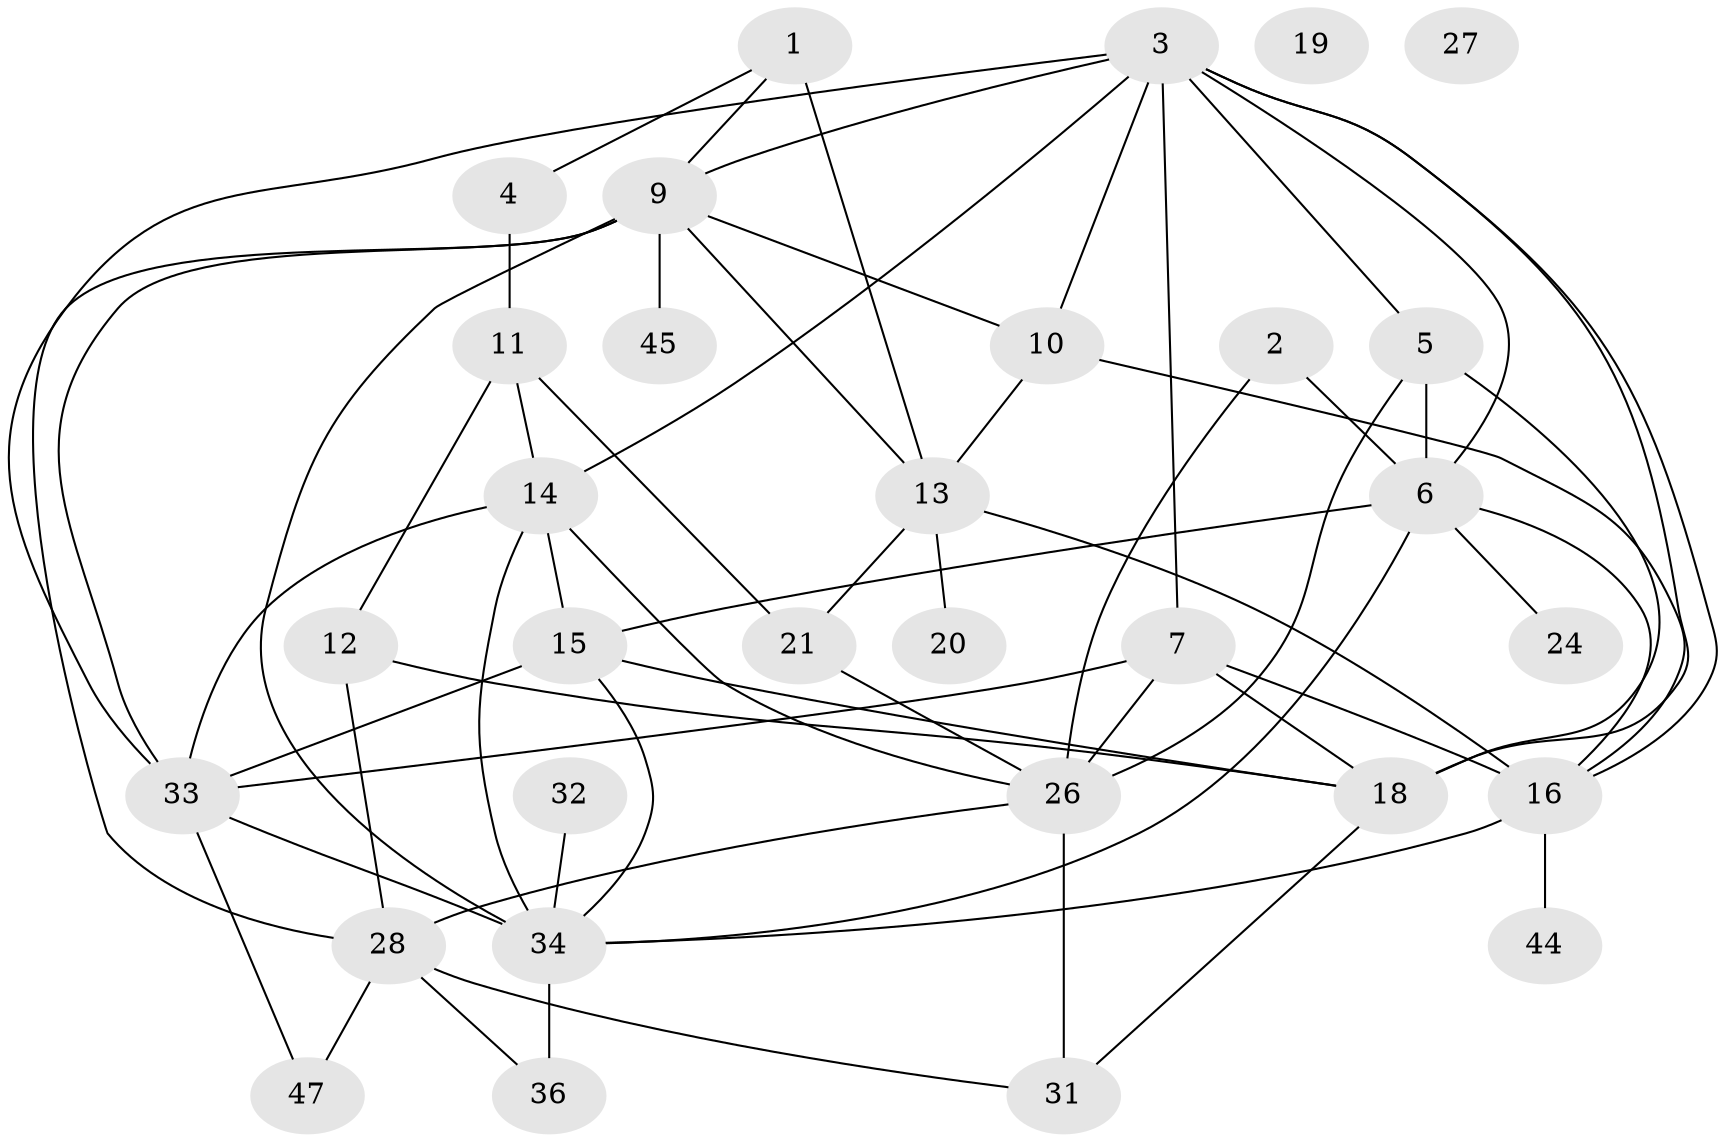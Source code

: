 // original degree distribution, {4: 0.26, 2: 0.12, 6: 0.1, 3: 0.2, 5: 0.14, 0: 0.04, 1: 0.12, 7: 0.02}
// Generated by graph-tools (version 1.1) at 2025/41/03/06/25 10:41:21]
// undirected, 31 vertices, 62 edges
graph export_dot {
graph [start="1"]
  node [color=gray90,style=filled];
  1 [super="+50"];
  2;
  3 [super="+35"];
  4 [super="+49"];
  5 [super="+8"];
  6 [super="+23"];
  7 [super="+41"];
  9 [super="+17"];
  10;
  11;
  12;
  13 [super="+48"];
  14 [super="+22"];
  15 [super="+30"];
  16 [super="+40"];
  18 [super="+29"];
  19;
  20;
  21;
  24 [super="+25"];
  26 [super="+43"];
  27;
  28 [super="+42"];
  31 [super="+39"];
  32;
  33 [super="+37"];
  34 [super="+46"];
  36 [super="+38"];
  44;
  45;
  47;
  1 -- 4;
  1 -- 9;
  1 -- 13 [weight=2];
  2 -- 6;
  2 -- 26;
  3 -- 7;
  3 -- 10;
  3 -- 16;
  3 -- 5;
  3 -- 18;
  3 -- 33;
  3 -- 6;
  3 -- 9;
  3 -- 14;
  4 -- 11;
  5 -- 6;
  5 -- 26;
  5 -- 18;
  6 -- 16;
  6 -- 15;
  6 -- 34;
  6 -- 24;
  7 -- 26 [weight=2];
  7 -- 33 [weight=2];
  7 -- 18;
  7 -- 16;
  9 -- 33;
  9 -- 34;
  9 -- 45;
  9 -- 10;
  9 -- 13;
  9 -- 28;
  10 -- 13;
  10 -- 16;
  11 -- 12;
  11 -- 21;
  11 -- 14;
  12 -- 18;
  12 -- 28;
  13 -- 16;
  13 -- 21;
  13 -- 20;
  14 -- 34;
  14 -- 15;
  14 -- 33;
  14 -- 26;
  15 -- 33;
  15 -- 18 [weight=2];
  15 -- 34;
  16 -- 44;
  16 -- 34;
  18 -- 31;
  21 -- 26;
  26 -- 31;
  26 -- 28;
  28 -- 47;
  28 -- 36;
  28 -- 31;
  32 -- 34;
  33 -- 34;
  33 -- 47;
  34 -- 36 [weight=2];
}
